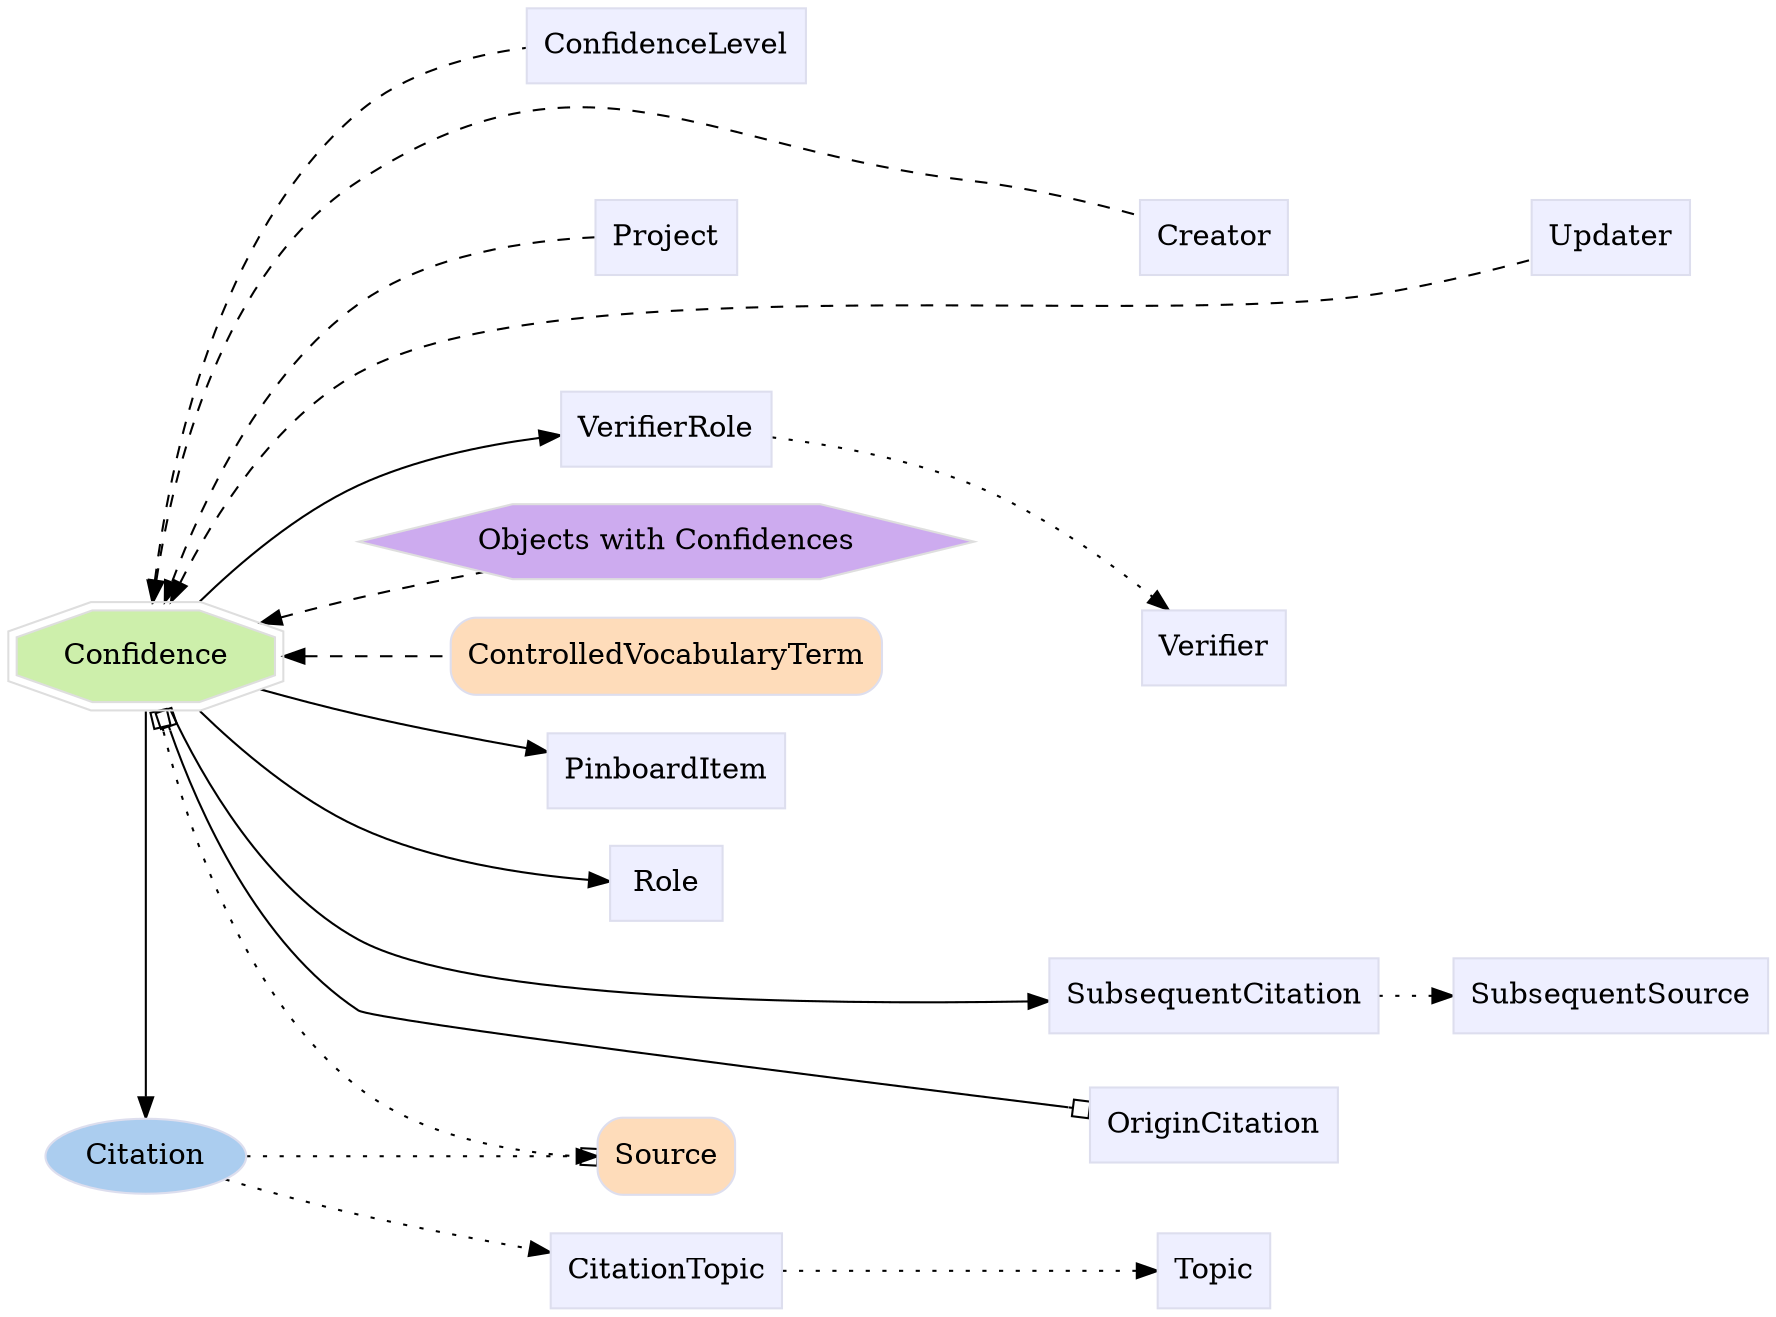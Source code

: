 digraph Confidence {
	graph [bb="0,0,715.34,624",
		label="",
		outputorder=edgesfirst,
		rankdir=LR
	];
	node [label="\N"];
	subgraph annotator_cluster {
		graph [rank=min];
		Confidence	[color="#dedede",
			fillcolor="#cdefab",
			group=target,
			height=0.61111,
			href="/develop/Data/models.html#confidence",
			label=Confidence,
			pos="61.798,313",
			shape=doubleoctagon,
			style=filled,
			target=_top,
			width=1.7166];
		Citation	[color="#dddeee",
			fillcolor="#abcdef",
			group=annotator,
			height=0.5,
			href="/develop/Data/models.html#citation",
			label=Citation,
			pos="61.798,73",
			shape=oval,
			style=filled,
			target=_top,
			width=1.1279];
	}
	subgraph core {
		Source	[color="#dddeee",
			fillcolor="#fedcba",
			group=core,
			height=0.51389,
			href="/develop/Data/models.html#source",
			label=Source,
			pos="282.72,73",
			shape=Mrecord,
			style=filled,
			target=_top,
			width=0.75];
		ControlledVocabularyTerm	[color="#dddeee",
			fillcolor="#fedcba",
			group=core,
			height=0.51389,
			href="/develop/Data/models.html#controlled-vocabulary-term",
			label=ControlledVocabularyTerm,
			pos="282.72,313",
			shape=Mrecord,
			style=filled,
			target=_top,
			width=2.2951];
	}
	subgraph supporting {
		CitationTopic	[color="#dddeee",
			fillcolor="#eeefff",
			group=supporting,
			height=0.5,
			href="/develop/Data/models.html#citation-topic",
			label=CitationTopic,
			pos="282.72,18",
			shape=box,
			style=filled,
			target=_top,
			width=1.2639];
		PinboardItem	[color="#dddeee",
			fillcolor="#eeefff",
			group=supporting,
			height=0.5,
			href="/develop/Data/models.html#pinboard-item",
			label=PinboardItem,
			pos="282.72,258",
			shape=box,
			style=filled,
			target=_top,
			width=1.2535];
		Role	[color="#dddeee",
			fillcolor="#eeefff",
			group=supporting,
			height=0.5,
			href="/develop/Data/models.html#role",
			label=Role,
			pos="282.72,204",
			shape=box,
			style=filled,
			target=_top,
			width=0.75];
		SubsequentCitation	[color="#dddeee",
			fillcolor="#eeefff",
			group=supporting,
			height=0.5,
			href="/develop/Data/models.html#subsequent-citation",
			label=SubsequentCitation,
			pos="502.72,150",
			shape=box,
			style=filled,
			target=_top,
			width=1.691];
		SubsequentSource	[color="#dddeee",
			fillcolor="#eeefff",
			group=supporting,
			height=0.5,
			href="/develop/Data/models.html#subsequent-source",
			label=SubsequentSource,
			pos="657.47,150",
			shape=box,
			style=filled,
			target=_top,
			width=1.6076];
		Topic	[color="#dddeee",
			fillcolor="#eeefff",
			group=supporting,
			height=0.5,
			href="/develop/Data/models.html#topic",
			label=Topic,
			pos="502.72,18",
			shape=box,
			style=filled,
			target=_top,
			width=0.75];
		VerifierRole	[color="#dddeee",
			fillcolor="#eeefff",
			group=supporting,
			height=0.5,
			href="/develop/Data/models.html#verifier-role",
			label=VerifierRole,
			pos="282.72,422",
			shape=box,
			style=filled,
			target=_top,
			width=1.1493];
		Verifier	[color="#dddeee",
			fillcolor="#eeefff",
			group=supporting,
			height=0.5,
			href="/develop/Data/models.html#verifier",
			label=Verifier,
			pos="502.72,317",
			shape=box,
			style=filled,
			target=_top,
			width=0.79514];
		ConfidenceLevel	[color="#dddeee",
			fillcolor="#eeefff",
			group=supporting,
			height=0.5,
			href="/develop/Data/models.html#confidence-level",
			label=ConfidenceLevel,
			pos="282.72,606",
			shape=box,
			style=filled,
			target=_top,
			width=1.5139];
		Creator	[color="#dddeee",
			fillcolor="#eeefff",
			group=supporting,
			height=0.5,
			href="/develop/Data/models.html#creator",
			label=Creator,
			pos="502.72,514",
			shape=box,
			style=filled,
			target=_top,
			width=0.78472];
		Project	[color="#dddeee",
			fillcolor="#eeefff",
			group=supporting,
			height=0.5,
			href="/develop/Data/models.html#project",
			label=Project,
			pos="282.72,514",
			shape=box,
			style=filled,
			target=_top,
			width=0.75347];
		Updater	[color="#dddeee",
			fillcolor="#eeefff",
			group=supporting,
			height=0.5,
			href="/develop/Data/models.html#updater",
			label=Updater,
			pos="657.47,514",
			shape=box,
			style=filled,
			target=_top,
			width=0.82639];
		OriginCitation	[color="#dddeee",
			fillcolor="#eeefff",
			group=supporting,
			height=0.5,
			href="/develop/Data/models.html#origin-citation",
			label=OriginCitation,
			pos="502.72,88",
			shape=box,
			style=filled,
			target=_top,
			width=1.316];
	}
	Confidence -> Citation	[pos="e,61.798,91.281 61.798,290.91 61.798,228.14 61.798,165.36 61.798,102.59"];
	Confidence -> Source	[arrowhead=obox,
		arrowtail=obox,
		dir=both,
		pos="s,66.848,290.51 e,255.43,73.824 69.035,280.52 79.545,234.73 105.2,151.69 159.6,106 183.54,85.887 218.63,77.939 245.05,74.846",
		style=dotted];
	Confidence -> ControlledVocabularyTerm	[dir=back,
		pos="s,124.07,313 135.35,313 156.06,313 178.77,313 199.99,313",
		style=dashed];
	Confidence -> PinboardItem	[pos="e,237.22,267.68 112.42,298.68 127.53,294.45 144.21,289.91 159.6,286 181.31,280.49 205.32,274.88 226.26,270.14"];
	Confidence -> Role	[pos="e,255.24,206.14 82.894,290.76 101.1,271.99 129.6,245.87 159.6,231 186.13,217.85 219.06,211.04 244.03,207.56"];
	Confidence -> SubsequentCitation	[pos="e,441.35,140.15 71.439,290.69 84.956,259.19 114.34,202.64 159.6,177 243.12,129.67 357.04,131.23 430,138.88"];
	Confidence -> VerifierRole	[pos="e,241.03,418.01 82.894,335.24 101.1,354.01 129.6,380.13 159.6,395 181.3,405.76 207.28,412.27 229.68,416.19"];
	Confidence -> ConfidenceLevel	[dir=back,
		pos="s,64.348,335.31 65.526,346.62 71.884,402.28 92.686,513.4 159.6,574 178.12,590.77 204.36,598.95 227.77,602.87",
		style=dashed];
	Confidence -> Creator	[dir=back,
		pos="s,64.481,335.21 65.787,346.47 72.439,398.48 93.558,497.29 159.6,541 258.97,606.77 411.88,553.29 474.03,526.75",
		style=dashed];
	Confidence -> Project	[dir=back,
		pos="s,69.352,335.42 72.949,346.06 86.479,384.52 114.15,447.2 159.6,482 187.61,503.45 228.69,510.58 255.32,512.91",
		style=dashed];
	Confidence -> Updater	[dir=back,
		pos="s,71.605,335.48 76.246,345.77 91.372,378.02 119.22,425.72 159.6,449 237.72,494.04 475.01,470.12 563.59,487 585.36,491.15 609.38,\
498.2 627.53,504.05",
		style=dashed];
	Confidence -> OriginCitation	[arrowhead=obox,
		arrowtail=obox,
		dir=both,
		pos="s,67.848,290.74 e,455,94.006 70.595,280.65 82.374,239.33 108.92,169 159.6,134 162.51,131.98 348.28,107.78 444.82,95.321"];
	"Objects with Confidences"	[color="#dedede",
		fillcolor="#cdabef",
		group=polymorphic,
		height=0.5,
		href="/develop/Data/models.html#objects with confidence",
		label="Objects with Confidences",
		pos="282.72,368",
		shape=hexagon,
		style=filled,
		target=_top,
		width=3.4201];
	Confidence -> "Objects with Confidences"	[dir=back,
		pos="s,111.38,327.71 122.43,330.9 134.68,334.39 147.53,337.92 159.6,341 175.8,345.13 193.3,349.22 209.86,352.92",
		style=dashed];
	Citation -> Source	[pos="e,255.49,73 102.7,73 142.93,73 204.58,73 244.01,73",
		style=dotted];
	Citation -> CitationTopic	[pos="e,236.89,27.192 95.807,62.884 114.45,57.313 138.24,50.445 159.6,45 181.08,39.524 204.85,34.122 225.67,29.605",
		style=dotted];
	Source -> SubsequentCitation	[pos="e,449.55,131.57 310.01,82.288 341.75,93.498 396.18,112.72 438.95,127.83",
		style=invis];
	Source -> OriginCitation	[pos="e,455.1,84.792 310.01,74.809 342.97,77.077 400.39,81.028 443.82,84.016",
		style=invis];
	CitationTopic -> Topic	[pos="e,475.35,18 328.62,18 368.55,18 426.27,18 463.89,18",
		style=dotted];
	Role -> Verifier	[pos="e,486.43,298.51 309.8,205.9 335.46,208.63 375.13,215.23 405.84,231 434.3,245.61 460.9,270.76 478.82,290.1",
		style=invis];
	SubsequentCitation -> SubsequentSource	[pos="e,599.52,150 564.09,150 572.02,150 580.2,150 588.25,150",
		style=dotted];
	VerifierRole -> Verifier	[pos="e,484.42,335.38 324.32,417.83 348.85,414.16 380.23,407.38 405.84,395 432.4,382.16 458.09,360.61 476.18,343.41",
		style=dotted];
	Creator -> Updater	[pos="e,627.45,514 531.38,514 555.04,514 589.42,514 616.15,514",
		style=invis];
	Project -> Creator	[pos="e,474.3,514 310.01,514 348.08,514 418.81,514 462.89,514",
		style=invis];
}

